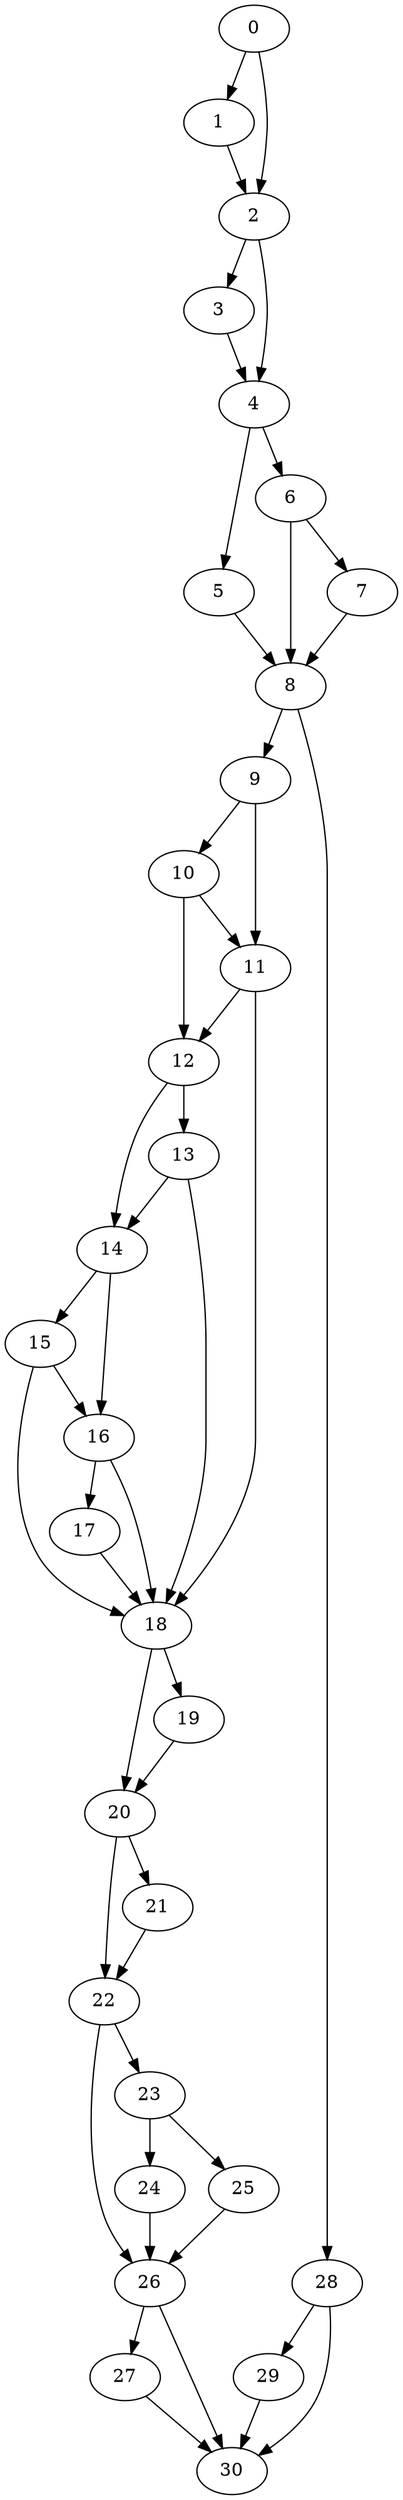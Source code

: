 digraph {
	0
	1
	2
	3
	4
	5
	6
	7
	8
	9
	10
	11
	12
	13
	14
	15
	16
	17
	18
	19
	20
	21
	22
	23
	24
	25
	26
	27
	28
	29
	30
	2 -> 4
	3 -> 4
	14 -> 15
	18 -> 19
	22 -> 23
	24 -> 26
	25 -> 26
	22 -> 26
	0 -> 2
	1 -> 2
	14 -> 16
	15 -> 16
	20 -> 21
	4 -> 5
	5 -> 8
	6 -> 8
	7 -> 8
	9 -> 10
	16 -> 18
	17 -> 18
	11 -> 18
	13 -> 18
	15 -> 18
	0 -> 1
	2 -> 3
	20 -> 22
	21 -> 22
	23 -> 24
	8 -> 28
	8 -> 9
	12 -> 13
	16 -> 17
	18 -> 20
	19 -> 20
	26 -> 27
	6 -> 7
	23 -> 25
	28 -> 29
	10 -> 12
	11 -> 12
	12 -> 14
	13 -> 14
	4 -> 6
	9 -> 11
	10 -> 11
	26 -> 30
	27 -> 30
	28 -> 30
	29 -> 30
}
